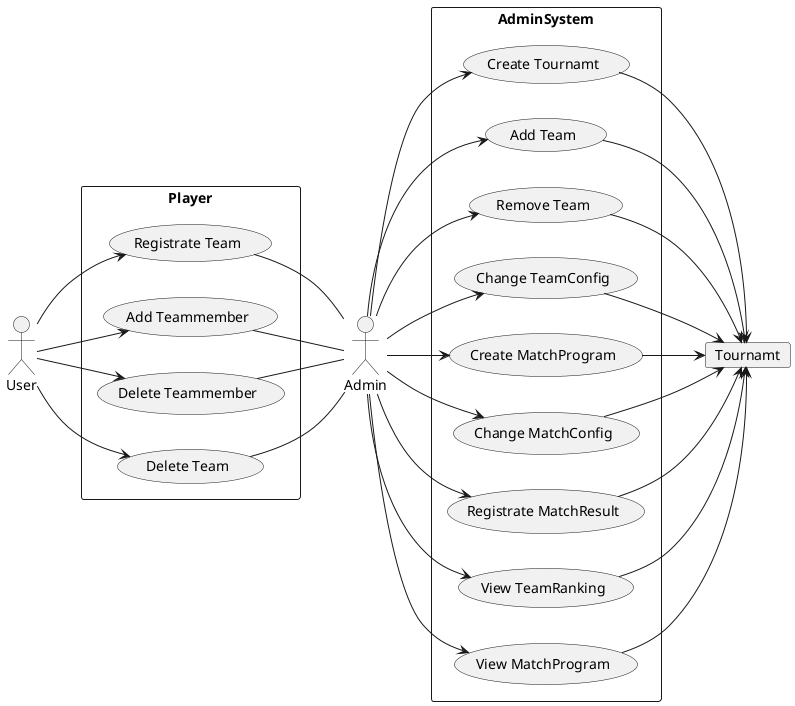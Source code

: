 @startuml
'https://plantuml.com/use-case-diagram
left to right direction


rectangle Player {
    usecase "Registrate Team" as UCP1
    usecase "Add Teammember" as UCP2
    usecase "Delete Teammember" as UCP3
    usecase "Delete Team" as UCP4
}

User --> UCP1
User --> UCP2
User --> UCP3
User --> UCP4

rectangle AdminSystem {
    usecase "Create Tournamt" as UCAS1
    usecase "Add Team" as UCAS2
    usecase "Remove Team" as UCAS3
    usecase "Change TeamConfig" as UCAS4
    usecase "Create MatchProgram" as UCAS5
    usecase "Change MatchConfig" as UCAS6
    usecase "Registrate MatchResult" as UCAS7
    usecase "View TeamRanking" as UCAS8
    usecase "View MatchProgram" as UCAS9
}

Admin --> UCAS1
Admin --> UCAS2
Admin --> UCAS3
Admin --> UCAS4
Admin --> UCAS5
Admin --> UCAS6
Admin --> UCAS7
Admin --> UCAS8
Admin --> UCAS9

UCP1 -- Admin
UCP2 -- Admin
UCP3 -- Admin
UCP4 -- Admin

card Tournamt

UCAS1 --> Tournamt
UCAS2 --> Tournamt
UCAS3 --> Tournamt
UCAS4 --> Tournamt
UCAS5 --> Tournamt
UCAS6 --> Tournamt
UCAS7 --> Tournamt
UCAS8 --> Tournamt
UCAS9 --> Tournamt



@enduml